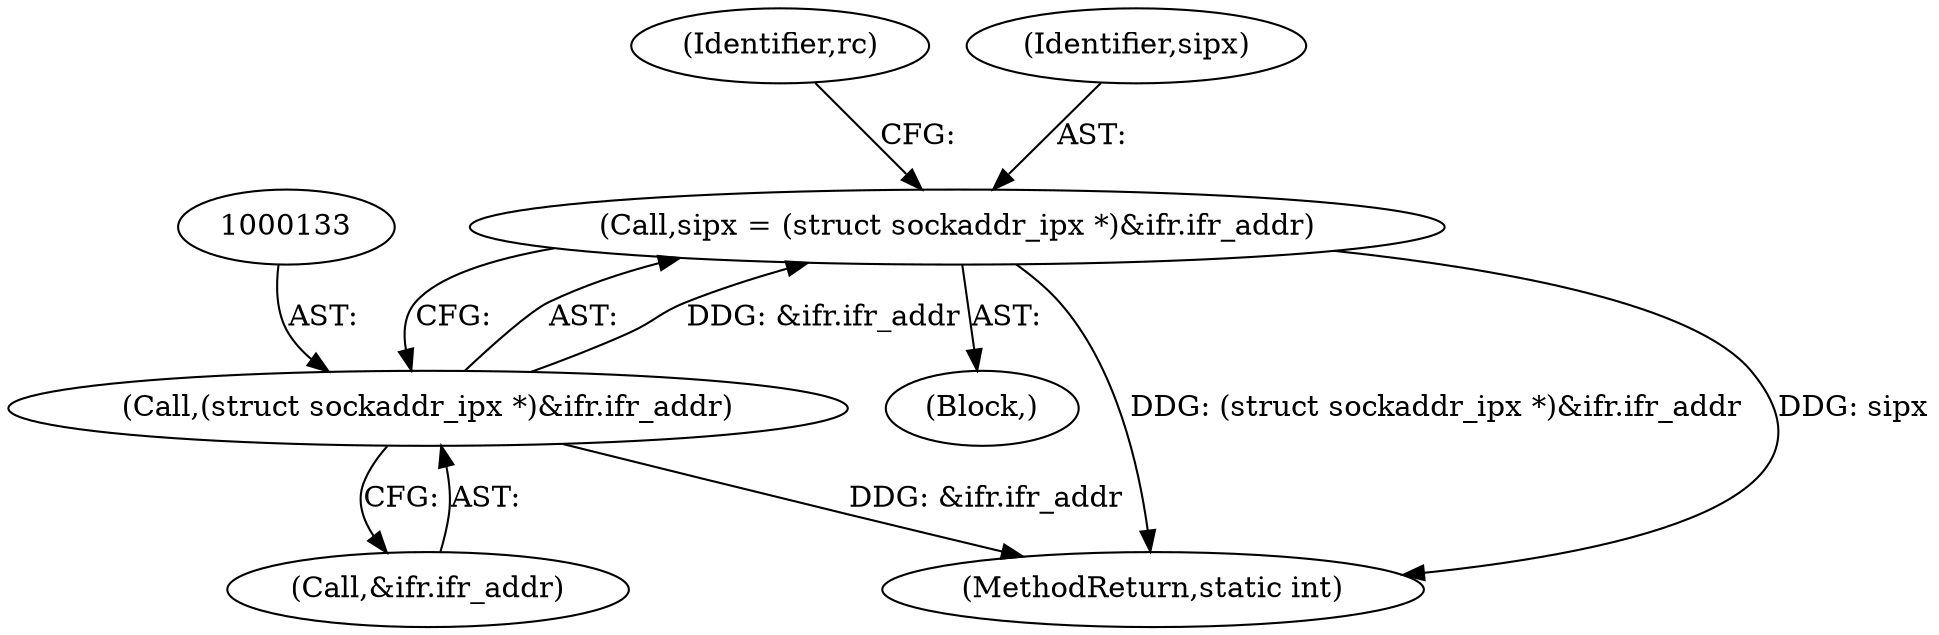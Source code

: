 digraph "0_linux_ee0d8d8482345ff97a75a7d747efc309f13b0d80@pointer" {
"1000130" [label="(Call,sipx = (struct sockaddr_ipx *)&ifr.ifr_addr)"];
"1000132" [label="(Call,(struct sockaddr_ipx *)&ifr.ifr_addr)"];
"1000134" [label="(Call,&ifr.ifr_addr)"];
"1000115" [label="(Block,)"];
"1000132" [label="(Call,(struct sockaddr_ipx *)&ifr.ifr_addr)"];
"1000139" [label="(Identifier,rc)"];
"1000343" [label="(MethodReturn,static int)"];
"1000131" [label="(Identifier,sipx)"];
"1000130" [label="(Call,sipx = (struct sockaddr_ipx *)&ifr.ifr_addr)"];
"1000130" -> "1000115"  [label="AST: "];
"1000130" -> "1000132"  [label="CFG: "];
"1000131" -> "1000130"  [label="AST: "];
"1000132" -> "1000130"  [label="AST: "];
"1000139" -> "1000130"  [label="CFG: "];
"1000130" -> "1000343"  [label="DDG: (struct sockaddr_ipx *)&ifr.ifr_addr"];
"1000130" -> "1000343"  [label="DDG: sipx"];
"1000132" -> "1000130"  [label="DDG: &ifr.ifr_addr"];
"1000132" -> "1000134"  [label="CFG: "];
"1000133" -> "1000132"  [label="AST: "];
"1000134" -> "1000132"  [label="AST: "];
"1000132" -> "1000343"  [label="DDG: &ifr.ifr_addr"];
}

